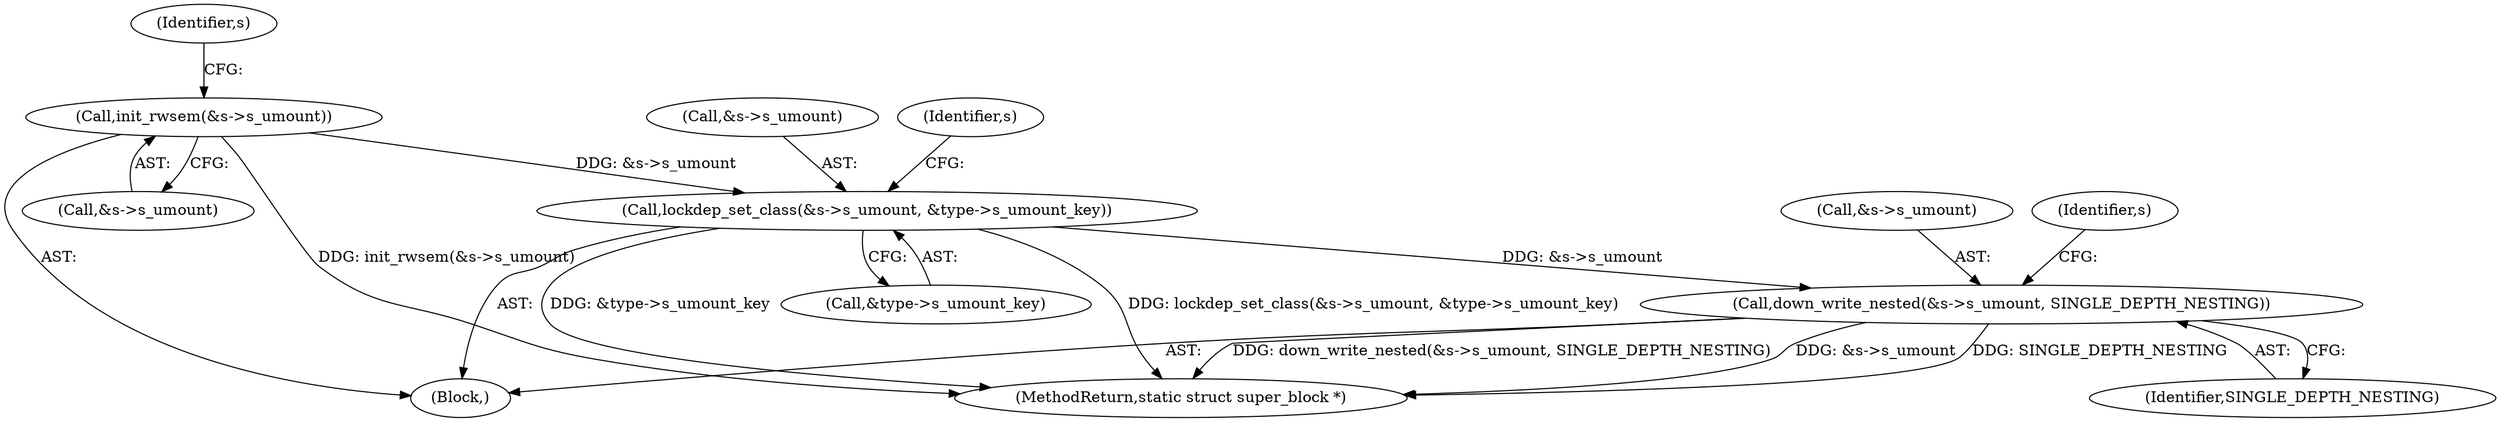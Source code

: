 digraph "0_linux_eee5cc2702929fd41cce28058dc6d6717f723f87_10@API" {
"1000253" [label="(Call,down_write_nested(&s->s_umount, SINGLE_DEPTH_NESTING))"];
"1000244" [label="(Call,lockdep_set_class(&s->s_umount, &type->s_umount_key))"];
"1000239" [label="(Call,init_rwsem(&s->s_umount))"];
"1000253" [label="(Call,down_write_nested(&s->s_umount, SINGLE_DEPTH_NESTING))"];
"1000369" [label="(MethodReturn,static struct super_block *)"];
"1000239" [label="(Call,init_rwsem(&s->s_umount))"];
"1000261" [label="(Identifier,s)"];
"1000104" [label="(Block,)"];
"1000245" [label="(Call,&s->s_umount)"];
"1000254" [label="(Call,&s->s_umount)"];
"1000256" [label="(Identifier,s)"];
"1000240" [label="(Call,&s->s_umount)"];
"1000249" [label="(Call,&type->s_umount_key)"];
"1000258" [label="(Identifier,SINGLE_DEPTH_NESTING)"];
"1000244" [label="(Call,lockdep_set_class(&s->s_umount, &type->s_umount_key))"];
"1000247" [label="(Identifier,s)"];
"1000253" -> "1000104"  [label="AST: "];
"1000253" -> "1000258"  [label="CFG: "];
"1000254" -> "1000253"  [label="AST: "];
"1000258" -> "1000253"  [label="AST: "];
"1000261" -> "1000253"  [label="CFG: "];
"1000253" -> "1000369"  [label="DDG: down_write_nested(&s->s_umount, SINGLE_DEPTH_NESTING)"];
"1000253" -> "1000369"  [label="DDG: &s->s_umount"];
"1000253" -> "1000369"  [label="DDG: SINGLE_DEPTH_NESTING"];
"1000244" -> "1000253"  [label="DDG: &s->s_umount"];
"1000244" -> "1000104"  [label="AST: "];
"1000244" -> "1000249"  [label="CFG: "];
"1000245" -> "1000244"  [label="AST: "];
"1000249" -> "1000244"  [label="AST: "];
"1000256" -> "1000244"  [label="CFG: "];
"1000244" -> "1000369"  [label="DDG: lockdep_set_class(&s->s_umount, &type->s_umount_key)"];
"1000244" -> "1000369"  [label="DDG: &type->s_umount_key"];
"1000239" -> "1000244"  [label="DDG: &s->s_umount"];
"1000239" -> "1000104"  [label="AST: "];
"1000239" -> "1000240"  [label="CFG: "];
"1000240" -> "1000239"  [label="AST: "];
"1000247" -> "1000239"  [label="CFG: "];
"1000239" -> "1000369"  [label="DDG: init_rwsem(&s->s_umount)"];
}
